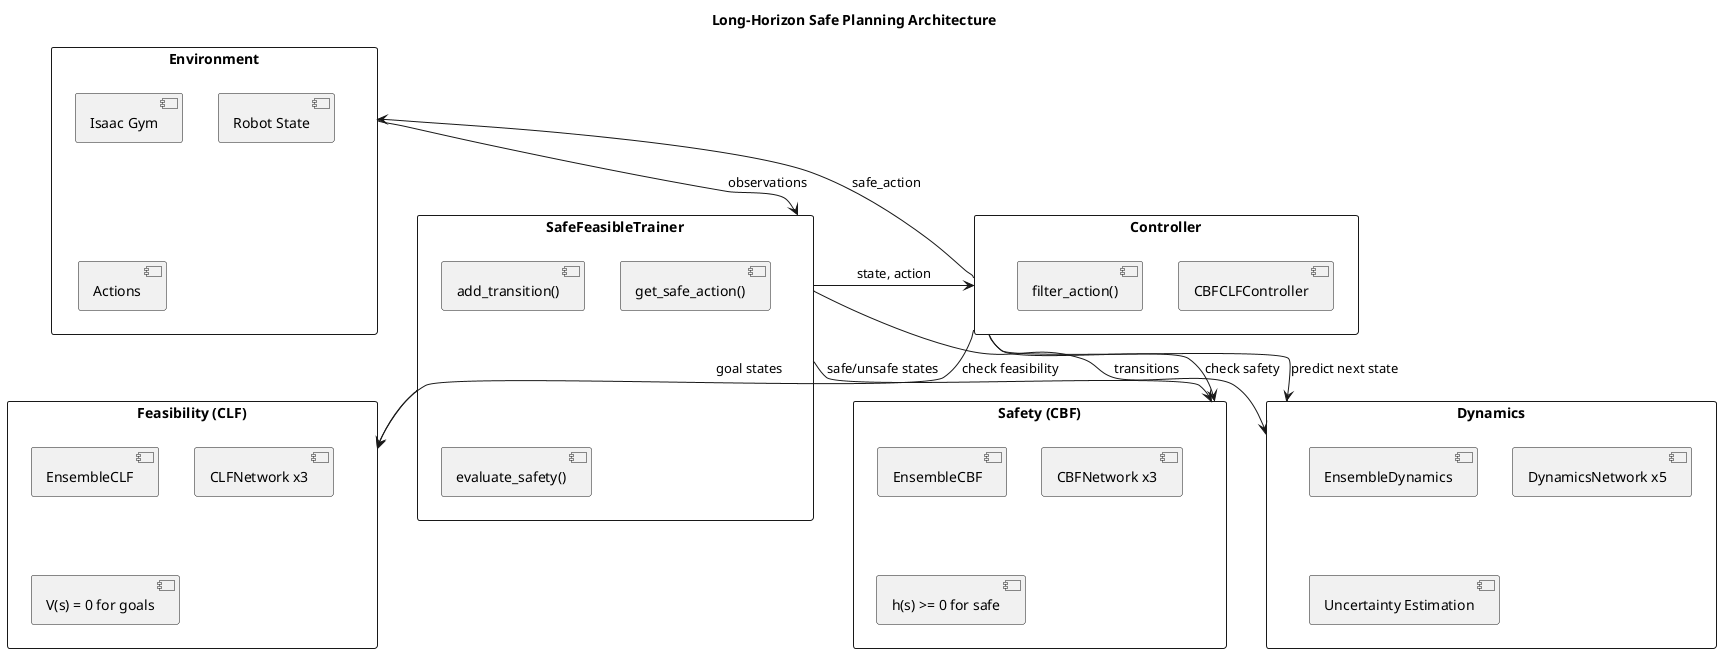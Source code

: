 @startuml
!pragma useVerticalIf on

title Long-Horizon Safe Planning Architecture

rectangle "Environment" as env {
  [Isaac Gym]
  [Robot State]
  [Actions]
}

rectangle "SafeFeasibleTrainer" as trainer {
  [add_transition()]
  [get_safe_action()]
  [evaluate_safety()]
}

rectangle "Safety (CBF)" as cbf {
  [EnsembleCBF]
  [CBFNetwork x3]
  [h(s) >= 0 for safe]
}

rectangle "Feasibility (CLF)" as clf {
  [EnsembleCLF] 
  [CLFNetwork x3]
  [V(s) = 0 for goals]
}

rectangle "Dynamics" as dyn {
  [EnsembleDynamics]
  [DynamicsNetwork x5]
  [Uncertainty Estimation]
}

rectangle "Controller" as ctrl {
  [CBFCLFController]
  [filter_action()]
}

env --> trainer : observations
trainer --> ctrl : state, action
ctrl --> env : safe_action

trainer --> cbf : safe/unsafe states
trainer --> clf : goal states  
trainer --> dyn : transitions

ctrl --> cbf : check safety
ctrl --> clf : check feasibility
ctrl --> dyn : predict next state

@enduml